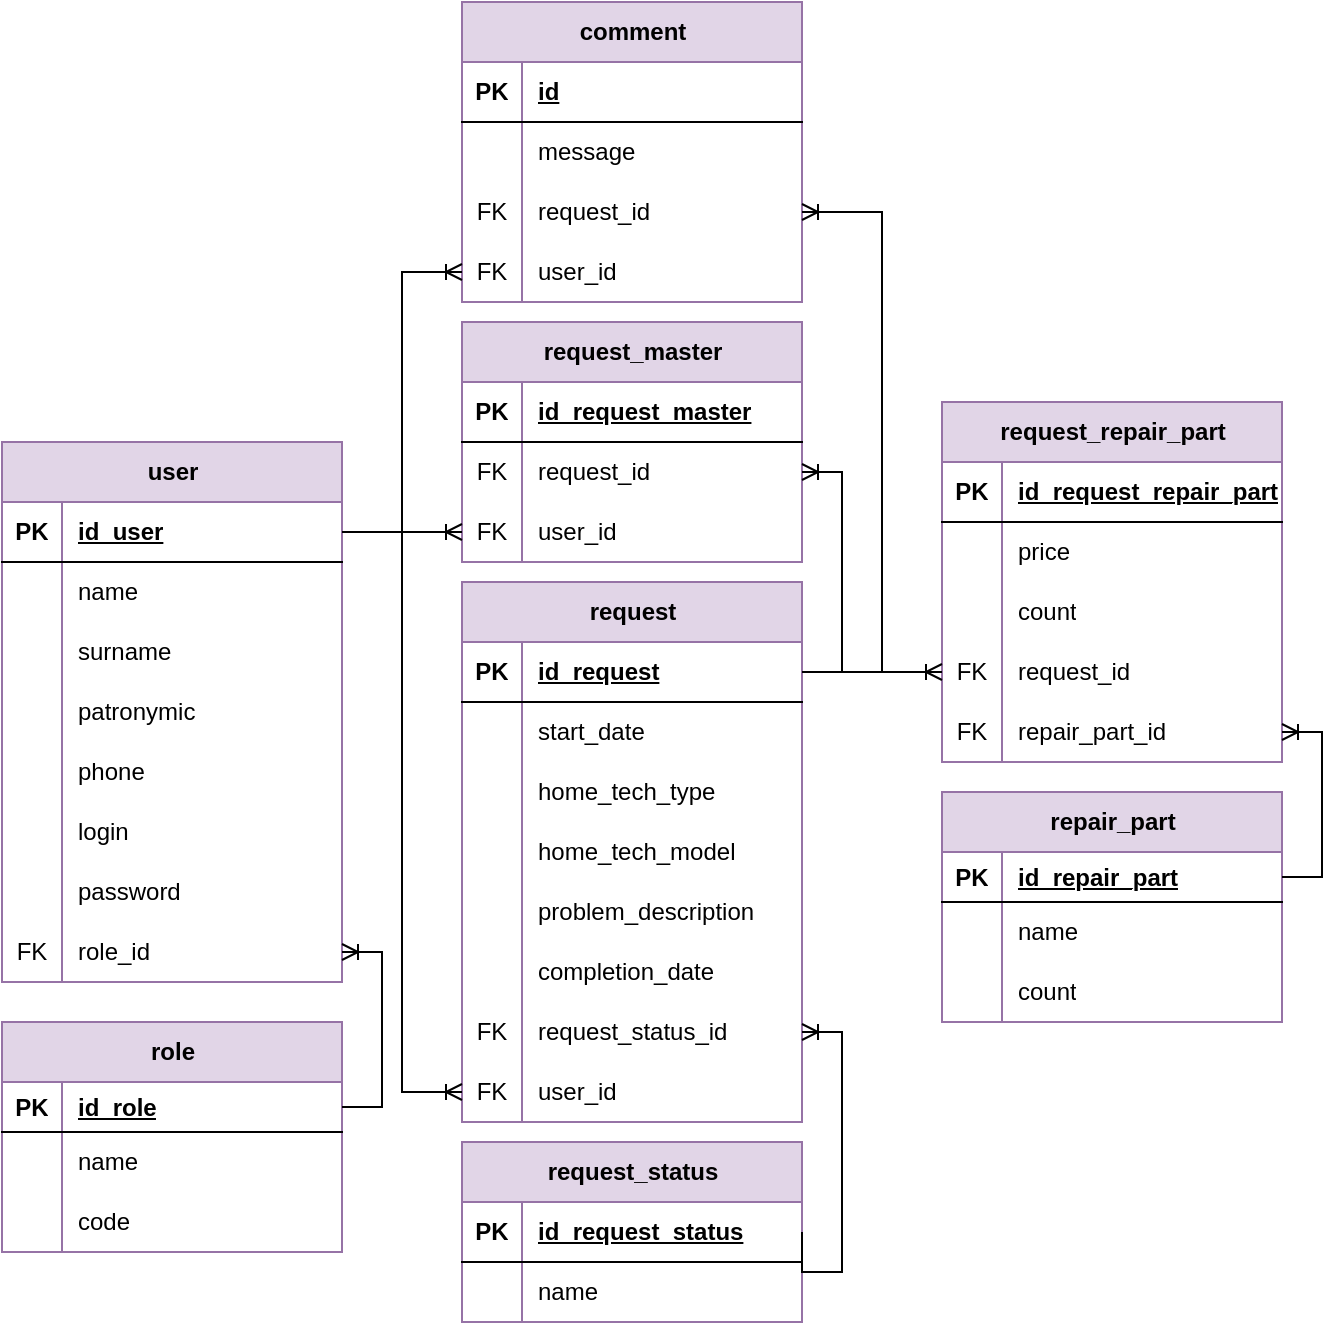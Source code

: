 <mxfile version="13.9.9" type="device"><diagram name="Страница — 1" id="K13QyPhvrYApWEXnjxG2"><mxGraphModel dx="1086" dy="806" grid="1" gridSize="10" guides="1" tooltips="1" connect="1" arrows="1" fold="1" page="1" pageScale="1" pageWidth="827" pageHeight="1169" math="0" shadow="0"><root><mxCell id="0"/><mxCell id="1" parent="0"/><mxCell id="LyxRJWSXHbdnCvm_6gkO-1" value="request" style="shape=table;startSize=30;container=1;collapsible=1;childLayout=tableLayout;fixedRows=1;rowLines=0;fontStyle=1;align=center;resizeLast=1;html=1;fillColor=#e1d5e7;strokeColor=#9673a6;" parent="1" vertex="1"><mxGeometry x="240" y="360" width="170" height="270" as="geometry"/></mxCell><mxCell id="LyxRJWSXHbdnCvm_6gkO-2" value="" style="shape=tableRow;horizontal=0;startSize=0;swimlaneHead=0;swimlaneBody=0;fillColor=none;collapsible=0;dropTarget=0;points=[[0,0.5],[1,0.5]];portConstraint=eastwest;top=0;left=0;right=0;bottom=1;" parent="LyxRJWSXHbdnCvm_6gkO-1" vertex="1"><mxGeometry y="30" width="170" height="30" as="geometry"/></mxCell><mxCell id="LyxRJWSXHbdnCvm_6gkO-3" value="PK" style="shape=partialRectangle;connectable=0;fillColor=none;top=0;left=0;bottom=0;right=0;fontStyle=1;overflow=hidden;whiteSpace=wrap;html=1;" parent="LyxRJWSXHbdnCvm_6gkO-2" vertex="1"><mxGeometry width="30" height="30" as="geometry"><mxRectangle width="30" height="30" as="alternateBounds"/></mxGeometry></mxCell><mxCell id="LyxRJWSXHbdnCvm_6gkO-4" value="id_request" style="shape=partialRectangle;connectable=0;fillColor=none;top=0;left=0;bottom=0;right=0;align=left;spacingLeft=6;fontStyle=5;overflow=hidden;whiteSpace=wrap;html=1;" parent="LyxRJWSXHbdnCvm_6gkO-2" vertex="1"><mxGeometry x="30" width="140" height="30" as="geometry"><mxRectangle width="150" height="30" as="alternateBounds"/></mxGeometry></mxCell><mxCell id="LyxRJWSXHbdnCvm_6gkO-5" value="" style="shape=tableRow;horizontal=0;startSize=0;swimlaneHead=0;swimlaneBody=0;fillColor=none;collapsible=0;dropTarget=0;points=[[0,0.5],[1,0.5]];portConstraint=eastwest;top=0;left=0;right=0;bottom=0;" parent="LyxRJWSXHbdnCvm_6gkO-1" vertex="1"><mxGeometry y="60" width="170" height="30" as="geometry"/></mxCell><mxCell id="LyxRJWSXHbdnCvm_6gkO-6" value="" style="shape=partialRectangle;connectable=0;fillColor=none;top=0;left=0;bottom=0;right=0;editable=1;overflow=hidden;whiteSpace=wrap;html=1;" parent="LyxRJWSXHbdnCvm_6gkO-5" vertex="1"><mxGeometry width="30" height="30" as="geometry"><mxRectangle width="30" height="30" as="alternateBounds"/></mxGeometry></mxCell><mxCell id="LyxRJWSXHbdnCvm_6gkO-7" value="start_date" style="shape=partialRectangle;connectable=0;fillColor=none;top=0;left=0;bottom=0;right=0;align=left;spacingLeft=6;overflow=hidden;whiteSpace=wrap;html=1;" parent="LyxRJWSXHbdnCvm_6gkO-5" vertex="1"><mxGeometry x="30" width="140" height="30" as="geometry"><mxRectangle width="150" height="30" as="alternateBounds"/></mxGeometry></mxCell><mxCell id="LyxRJWSXHbdnCvm_6gkO-8" value="" style="shape=tableRow;horizontal=0;startSize=0;swimlaneHead=0;swimlaneBody=0;fillColor=none;collapsible=0;dropTarget=0;points=[[0,0.5],[1,0.5]];portConstraint=eastwest;top=0;left=0;right=0;bottom=0;" parent="LyxRJWSXHbdnCvm_6gkO-1" vertex="1"><mxGeometry y="90" width="170" height="30" as="geometry"/></mxCell><mxCell id="LyxRJWSXHbdnCvm_6gkO-9" value="" style="shape=partialRectangle;connectable=0;fillColor=none;top=0;left=0;bottom=0;right=0;editable=1;overflow=hidden;whiteSpace=wrap;html=1;" parent="LyxRJWSXHbdnCvm_6gkO-8" vertex="1"><mxGeometry width="30" height="30" as="geometry"><mxRectangle width="30" height="30" as="alternateBounds"/></mxGeometry></mxCell><mxCell id="LyxRJWSXHbdnCvm_6gkO-10" value="home_tech_type" style="shape=partialRectangle;connectable=0;fillColor=none;top=0;left=0;bottom=0;right=0;align=left;spacingLeft=6;overflow=hidden;whiteSpace=wrap;html=1;" parent="LyxRJWSXHbdnCvm_6gkO-8" vertex="1"><mxGeometry x="30" width="140" height="30" as="geometry"><mxRectangle width="150" height="30" as="alternateBounds"/></mxGeometry></mxCell><mxCell id="LyxRJWSXHbdnCvm_6gkO-11" value="" style="shape=tableRow;horizontal=0;startSize=0;swimlaneHead=0;swimlaneBody=0;fillColor=none;collapsible=0;dropTarget=0;points=[[0,0.5],[1,0.5]];portConstraint=eastwest;top=0;left=0;right=0;bottom=0;" parent="LyxRJWSXHbdnCvm_6gkO-1" vertex="1"><mxGeometry y="120" width="170" height="30" as="geometry"/></mxCell><mxCell id="LyxRJWSXHbdnCvm_6gkO-12" value="" style="shape=partialRectangle;connectable=0;fillColor=none;top=0;left=0;bottom=0;right=0;editable=1;overflow=hidden;whiteSpace=wrap;html=1;" parent="LyxRJWSXHbdnCvm_6gkO-11" vertex="1"><mxGeometry width="30" height="30" as="geometry"><mxRectangle width="30" height="30" as="alternateBounds"/></mxGeometry></mxCell><mxCell id="LyxRJWSXHbdnCvm_6gkO-13" value="home_tech_model" style="shape=partialRectangle;connectable=0;fillColor=none;top=0;left=0;bottom=0;right=0;align=left;spacingLeft=6;overflow=hidden;whiteSpace=wrap;html=1;" parent="LyxRJWSXHbdnCvm_6gkO-11" vertex="1"><mxGeometry x="30" width="140" height="30" as="geometry"><mxRectangle width="150" height="30" as="alternateBounds"/></mxGeometry></mxCell><mxCell id="LyxRJWSXHbdnCvm_6gkO-14" style="shape=tableRow;horizontal=0;startSize=0;swimlaneHead=0;swimlaneBody=0;fillColor=none;collapsible=0;dropTarget=0;points=[[0,0.5],[1,0.5]];portConstraint=eastwest;top=0;left=0;right=0;bottom=0;" parent="LyxRJWSXHbdnCvm_6gkO-1" vertex="1"><mxGeometry y="150" width="170" height="30" as="geometry"/></mxCell><mxCell id="LyxRJWSXHbdnCvm_6gkO-15" style="shape=partialRectangle;connectable=0;fillColor=none;top=0;left=0;bottom=0;right=0;editable=1;overflow=hidden;whiteSpace=wrap;html=1;" parent="LyxRJWSXHbdnCvm_6gkO-14" vertex="1"><mxGeometry width="30" height="30" as="geometry"><mxRectangle width="30" height="30" as="alternateBounds"/></mxGeometry></mxCell><mxCell id="LyxRJWSXHbdnCvm_6gkO-16" value="problem_description" style="shape=partialRectangle;connectable=0;fillColor=none;top=0;left=0;bottom=0;right=0;align=left;spacingLeft=6;overflow=hidden;whiteSpace=wrap;html=1;" parent="LyxRJWSXHbdnCvm_6gkO-14" vertex="1"><mxGeometry x="30" width="140" height="30" as="geometry"><mxRectangle width="150" height="30" as="alternateBounds"/></mxGeometry></mxCell><mxCell id="LyxRJWSXHbdnCvm_6gkO-17" style="shape=tableRow;horizontal=0;startSize=0;swimlaneHead=0;swimlaneBody=0;fillColor=none;collapsible=0;dropTarget=0;points=[[0,0.5],[1,0.5]];portConstraint=eastwest;top=0;left=0;right=0;bottom=0;" parent="LyxRJWSXHbdnCvm_6gkO-1" vertex="1"><mxGeometry y="180" width="170" height="30" as="geometry"/></mxCell><mxCell id="LyxRJWSXHbdnCvm_6gkO-18" value="" style="shape=partialRectangle;connectable=0;fillColor=none;top=0;left=0;bottom=0;right=0;editable=1;overflow=hidden;whiteSpace=wrap;html=1;" parent="LyxRJWSXHbdnCvm_6gkO-17" vertex="1"><mxGeometry width="30" height="30" as="geometry"><mxRectangle width="30" height="30" as="alternateBounds"/></mxGeometry></mxCell><mxCell id="LyxRJWSXHbdnCvm_6gkO-19" value="completion_date" style="shape=partialRectangle;connectable=0;fillColor=none;top=0;left=0;bottom=0;right=0;align=left;spacingLeft=6;overflow=hidden;whiteSpace=wrap;html=1;" parent="LyxRJWSXHbdnCvm_6gkO-17" vertex="1"><mxGeometry x="30" width="140" height="30" as="geometry"><mxRectangle width="150" height="30" as="alternateBounds"/></mxGeometry></mxCell><mxCell id="LyxRJWSXHbdnCvm_6gkO-20" style="shape=tableRow;horizontal=0;startSize=0;swimlaneHead=0;swimlaneBody=0;fillColor=none;collapsible=0;dropTarget=0;points=[[0,0.5],[1,0.5]];portConstraint=eastwest;top=0;left=0;right=0;bottom=0;" parent="LyxRJWSXHbdnCvm_6gkO-1" vertex="1"><mxGeometry y="210" width="170" height="30" as="geometry"/></mxCell><mxCell id="LyxRJWSXHbdnCvm_6gkO-21" value="&lt;span&gt;FK&lt;/span&gt;" style="shape=partialRectangle;connectable=0;fillColor=none;top=0;left=0;bottom=0;right=0;editable=1;overflow=hidden;whiteSpace=wrap;html=1;" parent="LyxRJWSXHbdnCvm_6gkO-20" vertex="1"><mxGeometry width="30" height="30" as="geometry"><mxRectangle width="30" height="30" as="alternateBounds"/></mxGeometry></mxCell><mxCell id="LyxRJWSXHbdnCvm_6gkO-22" value="&lt;span&gt;request_status_id&lt;/span&gt;" style="shape=partialRectangle;connectable=0;fillColor=none;top=0;left=0;bottom=0;right=0;align=left;spacingLeft=6;overflow=hidden;whiteSpace=wrap;html=1;" parent="LyxRJWSXHbdnCvm_6gkO-20" vertex="1"><mxGeometry x="30" width="140" height="30" as="geometry"><mxRectangle width="150" height="30" as="alternateBounds"/></mxGeometry></mxCell><mxCell id="LyxRJWSXHbdnCvm_6gkO-23" style="shape=tableRow;horizontal=0;startSize=0;swimlaneHead=0;swimlaneBody=0;fillColor=none;collapsible=0;dropTarget=0;points=[[0,0.5],[1,0.5]];portConstraint=eastwest;top=0;left=0;right=0;bottom=0;" parent="LyxRJWSXHbdnCvm_6gkO-1" vertex="1"><mxGeometry y="240" width="170" height="30" as="geometry"/></mxCell><mxCell id="LyxRJWSXHbdnCvm_6gkO-24" value="FK" style="shape=partialRectangle;connectable=0;fillColor=none;top=0;left=0;bottom=0;right=0;editable=1;overflow=hidden;whiteSpace=wrap;html=1;" parent="LyxRJWSXHbdnCvm_6gkO-23" vertex="1"><mxGeometry width="30" height="30" as="geometry"><mxRectangle width="30" height="30" as="alternateBounds"/></mxGeometry></mxCell><mxCell id="LyxRJWSXHbdnCvm_6gkO-25" value="user_id" style="shape=partialRectangle;connectable=0;fillColor=none;top=0;left=0;bottom=0;right=0;align=left;spacingLeft=6;overflow=hidden;whiteSpace=wrap;html=1;" parent="LyxRJWSXHbdnCvm_6gkO-23" vertex="1"><mxGeometry x="30" width="140" height="30" as="geometry"><mxRectangle width="150" height="30" as="alternateBounds"/></mxGeometry></mxCell><mxCell id="LyxRJWSXHbdnCvm_6gkO-26" value="user" style="shape=table;startSize=30;container=1;collapsible=1;childLayout=tableLayout;fixedRows=1;rowLines=0;fontStyle=1;align=center;resizeLast=1;html=1;fillColor=#e1d5e7;strokeColor=#9673a6;" parent="1" vertex="1"><mxGeometry x="10" y="290" width="170" height="270" as="geometry"/></mxCell><mxCell id="LyxRJWSXHbdnCvm_6gkO-27" value="" style="shape=tableRow;horizontal=0;startSize=0;swimlaneHead=0;swimlaneBody=0;fillColor=none;collapsible=0;dropTarget=0;points=[[0,0.5],[1,0.5]];portConstraint=eastwest;top=0;left=0;right=0;bottom=1;" parent="LyxRJWSXHbdnCvm_6gkO-26" vertex="1"><mxGeometry y="30" width="170" height="30" as="geometry"/></mxCell><mxCell id="LyxRJWSXHbdnCvm_6gkO-28" value="PK" style="shape=partialRectangle;connectable=0;fillColor=none;top=0;left=0;bottom=0;right=0;fontStyle=1;overflow=hidden;whiteSpace=wrap;html=1;" parent="LyxRJWSXHbdnCvm_6gkO-27" vertex="1"><mxGeometry width="30" height="30" as="geometry"><mxRectangle width="30" height="30" as="alternateBounds"/></mxGeometry></mxCell><mxCell id="LyxRJWSXHbdnCvm_6gkO-29" value="id_user" style="shape=partialRectangle;connectable=0;fillColor=none;top=0;left=0;bottom=0;right=0;align=left;spacingLeft=6;fontStyle=5;overflow=hidden;whiteSpace=wrap;html=1;" parent="LyxRJWSXHbdnCvm_6gkO-27" vertex="1"><mxGeometry x="30" width="140" height="30" as="geometry"><mxRectangle width="150" height="30" as="alternateBounds"/></mxGeometry></mxCell><mxCell id="LyxRJWSXHbdnCvm_6gkO-30" value="" style="shape=tableRow;horizontal=0;startSize=0;swimlaneHead=0;swimlaneBody=0;fillColor=none;collapsible=0;dropTarget=0;points=[[0,0.5],[1,0.5]];portConstraint=eastwest;top=0;left=0;right=0;bottom=0;" parent="LyxRJWSXHbdnCvm_6gkO-26" vertex="1"><mxGeometry y="60" width="170" height="30" as="geometry"/></mxCell><mxCell id="LyxRJWSXHbdnCvm_6gkO-31" value="" style="shape=partialRectangle;connectable=0;fillColor=none;top=0;left=0;bottom=0;right=0;editable=1;overflow=hidden;whiteSpace=wrap;html=1;" parent="LyxRJWSXHbdnCvm_6gkO-30" vertex="1"><mxGeometry width="30" height="30" as="geometry"><mxRectangle width="30" height="30" as="alternateBounds"/></mxGeometry></mxCell><mxCell id="LyxRJWSXHbdnCvm_6gkO-32" value="name" style="shape=partialRectangle;connectable=0;fillColor=none;top=0;left=0;bottom=0;right=0;align=left;spacingLeft=6;overflow=hidden;whiteSpace=wrap;html=1;" parent="LyxRJWSXHbdnCvm_6gkO-30" vertex="1"><mxGeometry x="30" width="140" height="30" as="geometry"><mxRectangle width="150" height="30" as="alternateBounds"/></mxGeometry></mxCell><mxCell id="LyxRJWSXHbdnCvm_6gkO-33" value="" style="shape=tableRow;horizontal=0;startSize=0;swimlaneHead=0;swimlaneBody=0;fillColor=none;collapsible=0;dropTarget=0;points=[[0,0.5],[1,0.5]];portConstraint=eastwest;top=0;left=0;right=0;bottom=0;" parent="LyxRJWSXHbdnCvm_6gkO-26" vertex="1"><mxGeometry y="90" width="170" height="30" as="geometry"/></mxCell><mxCell id="LyxRJWSXHbdnCvm_6gkO-34" value="" style="shape=partialRectangle;connectable=0;fillColor=none;top=0;left=0;bottom=0;right=0;editable=1;overflow=hidden;whiteSpace=wrap;html=1;" parent="LyxRJWSXHbdnCvm_6gkO-33" vertex="1"><mxGeometry width="30" height="30" as="geometry"><mxRectangle width="30" height="30" as="alternateBounds"/></mxGeometry></mxCell><mxCell id="LyxRJWSXHbdnCvm_6gkO-35" value="surname" style="shape=partialRectangle;connectable=0;fillColor=none;top=0;left=0;bottom=0;right=0;align=left;spacingLeft=6;overflow=hidden;whiteSpace=wrap;html=1;" parent="LyxRJWSXHbdnCvm_6gkO-33" vertex="1"><mxGeometry x="30" width="140" height="30" as="geometry"><mxRectangle width="150" height="30" as="alternateBounds"/></mxGeometry></mxCell><mxCell id="LyxRJWSXHbdnCvm_6gkO-36" value="" style="shape=tableRow;horizontal=0;startSize=0;swimlaneHead=0;swimlaneBody=0;fillColor=none;collapsible=0;dropTarget=0;points=[[0,0.5],[1,0.5]];portConstraint=eastwest;top=0;left=0;right=0;bottom=0;" parent="LyxRJWSXHbdnCvm_6gkO-26" vertex="1"><mxGeometry y="120" width="170" height="30" as="geometry"/></mxCell><mxCell id="LyxRJWSXHbdnCvm_6gkO-37" value="" style="shape=partialRectangle;connectable=0;fillColor=none;top=0;left=0;bottom=0;right=0;editable=1;overflow=hidden;whiteSpace=wrap;html=1;" parent="LyxRJWSXHbdnCvm_6gkO-36" vertex="1"><mxGeometry width="30" height="30" as="geometry"><mxRectangle width="30" height="30" as="alternateBounds"/></mxGeometry></mxCell><mxCell id="LyxRJWSXHbdnCvm_6gkO-38" value="patronymic" style="shape=partialRectangle;connectable=0;fillColor=none;top=0;left=0;bottom=0;right=0;align=left;spacingLeft=6;overflow=hidden;whiteSpace=wrap;html=1;" parent="LyxRJWSXHbdnCvm_6gkO-36" vertex="1"><mxGeometry x="30" width="140" height="30" as="geometry"><mxRectangle width="150" height="30" as="alternateBounds"/></mxGeometry></mxCell><mxCell id="LyxRJWSXHbdnCvm_6gkO-39" style="shape=tableRow;horizontal=0;startSize=0;swimlaneHead=0;swimlaneBody=0;fillColor=none;collapsible=0;dropTarget=0;points=[[0,0.5],[1,0.5]];portConstraint=eastwest;top=0;left=0;right=0;bottom=0;" parent="LyxRJWSXHbdnCvm_6gkO-26" vertex="1"><mxGeometry y="150" width="170" height="30" as="geometry"/></mxCell><mxCell id="LyxRJWSXHbdnCvm_6gkO-40" style="shape=partialRectangle;connectable=0;fillColor=none;top=0;left=0;bottom=0;right=0;editable=1;overflow=hidden;whiteSpace=wrap;html=1;" parent="LyxRJWSXHbdnCvm_6gkO-39" vertex="1"><mxGeometry width="30" height="30" as="geometry"><mxRectangle width="30" height="30" as="alternateBounds"/></mxGeometry></mxCell><mxCell id="LyxRJWSXHbdnCvm_6gkO-41" value="phone" style="shape=partialRectangle;connectable=0;fillColor=none;top=0;left=0;bottom=0;right=0;align=left;spacingLeft=6;overflow=hidden;whiteSpace=wrap;html=1;" parent="LyxRJWSXHbdnCvm_6gkO-39" vertex="1"><mxGeometry x="30" width="140" height="30" as="geometry"><mxRectangle width="150" height="30" as="alternateBounds"/></mxGeometry></mxCell><mxCell id="LyxRJWSXHbdnCvm_6gkO-42" style="shape=tableRow;horizontal=0;startSize=0;swimlaneHead=0;swimlaneBody=0;fillColor=none;collapsible=0;dropTarget=0;points=[[0,0.5],[1,0.5]];portConstraint=eastwest;top=0;left=0;right=0;bottom=0;" parent="LyxRJWSXHbdnCvm_6gkO-26" vertex="1"><mxGeometry y="180" width="170" height="30" as="geometry"/></mxCell><mxCell id="LyxRJWSXHbdnCvm_6gkO-43" style="shape=partialRectangle;connectable=0;fillColor=none;top=0;left=0;bottom=0;right=0;editable=1;overflow=hidden;whiteSpace=wrap;html=1;" parent="LyxRJWSXHbdnCvm_6gkO-42" vertex="1"><mxGeometry width="30" height="30" as="geometry"><mxRectangle width="30" height="30" as="alternateBounds"/></mxGeometry></mxCell><mxCell id="LyxRJWSXHbdnCvm_6gkO-44" value="login" style="shape=partialRectangle;connectable=0;fillColor=none;top=0;left=0;bottom=0;right=0;align=left;spacingLeft=6;overflow=hidden;whiteSpace=wrap;html=1;" parent="LyxRJWSXHbdnCvm_6gkO-42" vertex="1"><mxGeometry x="30" width="140" height="30" as="geometry"><mxRectangle width="150" height="30" as="alternateBounds"/></mxGeometry></mxCell><mxCell id="LyxRJWSXHbdnCvm_6gkO-45" style="shape=tableRow;horizontal=0;startSize=0;swimlaneHead=0;swimlaneBody=0;fillColor=none;collapsible=0;dropTarget=0;points=[[0,0.5],[1,0.5]];portConstraint=eastwest;top=0;left=0;right=0;bottom=0;" parent="LyxRJWSXHbdnCvm_6gkO-26" vertex="1"><mxGeometry y="210" width="170" height="30" as="geometry"/></mxCell><mxCell id="LyxRJWSXHbdnCvm_6gkO-46" style="shape=partialRectangle;connectable=0;fillColor=none;top=0;left=0;bottom=0;right=0;editable=1;overflow=hidden;whiteSpace=wrap;html=1;" parent="LyxRJWSXHbdnCvm_6gkO-45" vertex="1"><mxGeometry width="30" height="30" as="geometry"><mxRectangle width="30" height="30" as="alternateBounds"/></mxGeometry></mxCell><mxCell id="LyxRJWSXHbdnCvm_6gkO-47" value="password" style="shape=partialRectangle;connectable=0;fillColor=none;top=0;left=0;bottom=0;right=0;align=left;spacingLeft=6;overflow=hidden;whiteSpace=wrap;html=1;" parent="LyxRJWSXHbdnCvm_6gkO-45" vertex="1"><mxGeometry x="30" width="140" height="30" as="geometry"><mxRectangle width="150" height="30" as="alternateBounds"/></mxGeometry></mxCell><mxCell id="LyxRJWSXHbdnCvm_6gkO-48" style="shape=tableRow;horizontal=0;startSize=0;swimlaneHead=0;swimlaneBody=0;fillColor=none;collapsible=0;dropTarget=0;points=[[0,0.5],[1,0.5]];portConstraint=eastwest;top=0;left=0;right=0;bottom=0;" parent="LyxRJWSXHbdnCvm_6gkO-26" vertex="1"><mxGeometry y="240" width="170" height="30" as="geometry"/></mxCell><mxCell id="LyxRJWSXHbdnCvm_6gkO-49" value="FK" style="shape=partialRectangle;connectable=0;fillColor=none;top=0;left=0;bottom=0;right=0;editable=1;overflow=hidden;whiteSpace=wrap;html=1;" parent="LyxRJWSXHbdnCvm_6gkO-48" vertex="1"><mxGeometry width="30" height="30" as="geometry"><mxRectangle width="30" height="30" as="alternateBounds"/></mxGeometry></mxCell><mxCell id="LyxRJWSXHbdnCvm_6gkO-50" value="role_id" style="shape=partialRectangle;connectable=0;fillColor=none;top=0;left=0;bottom=0;right=0;align=left;spacingLeft=6;overflow=hidden;whiteSpace=wrap;html=1;" parent="LyxRJWSXHbdnCvm_6gkO-48" vertex="1"><mxGeometry x="30" width="140" height="30" as="geometry"><mxRectangle width="150" height="30" as="alternateBounds"/></mxGeometry></mxCell><mxCell id="LyxRJWSXHbdnCvm_6gkO-51" value="request_repair_part" style="shape=table;startSize=30;container=1;collapsible=1;childLayout=tableLayout;fixedRows=1;rowLines=0;fontStyle=1;align=center;resizeLast=1;html=1;fillColor=#e1d5e7;strokeColor=#9673a6;" parent="1" vertex="1"><mxGeometry x="480" y="270" width="170" height="180" as="geometry"/></mxCell><mxCell id="LyxRJWSXHbdnCvm_6gkO-52" value="" style="shape=tableRow;horizontal=0;startSize=0;swimlaneHead=0;swimlaneBody=0;fillColor=none;collapsible=0;dropTarget=0;points=[[0,0.5],[1,0.5]];portConstraint=eastwest;top=0;left=0;right=0;bottom=1;" parent="LyxRJWSXHbdnCvm_6gkO-51" vertex="1"><mxGeometry y="30" width="170" height="30" as="geometry"/></mxCell><mxCell id="LyxRJWSXHbdnCvm_6gkO-53" value="PK" style="shape=partialRectangle;connectable=0;fillColor=none;top=0;left=0;bottom=0;right=0;fontStyle=1;overflow=hidden;whiteSpace=wrap;html=1;" parent="LyxRJWSXHbdnCvm_6gkO-52" vertex="1"><mxGeometry width="30" height="30" as="geometry"><mxRectangle width="30" height="30" as="alternateBounds"/></mxGeometry></mxCell><mxCell id="LyxRJWSXHbdnCvm_6gkO-54" value="id_request_repair_part" style="shape=partialRectangle;connectable=0;fillColor=none;top=0;left=0;bottom=0;right=0;align=left;spacingLeft=6;fontStyle=5;overflow=hidden;whiteSpace=wrap;html=1;" parent="LyxRJWSXHbdnCvm_6gkO-52" vertex="1"><mxGeometry x="30" width="140" height="30" as="geometry"><mxRectangle width="150" height="30" as="alternateBounds"/></mxGeometry></mxCell><mxCell id="LyxRJWSXHbdnCvm_6gkO-55" value="" style="shape=tableRow;horizontal=0;startSize=0;swimlaneHead=0;swimlaneBody=0;fillColor=none;collapsible=0;dropTarget=0;points=[[0,0.5],[1,0.5]];portConstraint=eastwest;top=0;left=0;right=0;bottom=0;" parent="LyxRJWSXHbdnCvm_6gkO-51" vertex="1"><mxGeometry y="60" width="170" height="30" as="geometry"/></mxCell><mxCell id="LyxRJWSXHbdnCvm_6gkO-56" value="" style="shape=partialRectangle;connectable=0;fillColor=none;top=0;left=0;bottom=0;right=0;editable=1;overflow=hidden;whiteSpace=wrap;html=1;" parent="LyxRJWSXHbdnCvm_6gkO-55" vertex="1"><mxGeometry width="30" height="30" as="geometry"><mxRectangle width="30" height="30" as="alternateBounds"/></mxGeometry></mxCell><mxCell id="LyxRJWSXHbdnCvm_6gkO-57" value="price" style="shape=partialRectangle;connectable=0;fillColor=none;top=0;left=0;bottom=0;right=0;align=left;spacingLeft=6;overflow=hidden;whiteSpace=wrap;html=1;" parent="LyxRJWSXHbdnCvm_6gkO-55" vertex="1"><mxGeometry x="30" width="140" height="30" as="geometry"><mxRectangle width="150" height="30" as="alternateBounds"/></mxGeometry></mxCell><mxCell id="LyxRJWSXHbdnCvm_6gkO-139" style="shape=tableRow;horizontal=0;startSize=0;swimlaneHead=0;swimlaneBody=0;fillColor=none;collapsible=0;dropTarget=0;points=[[0,0.5],[1,0.5]];portConstraint=eastwest;top=0;left=0;right=0;bottom=0;" parent="LyxRJWSXHbdnCvm_6gkO-51" vertex="1"><mxGeometry y="90" width="170" height="30" as="geometry"/></mxCell><mxCell id="LyxRJWSXHbdnCvm_6gkO-140" style="shape=partialRectangle;connectable=0;fillColor=none;top=0;left=0;bottom=0;right=0;editable=1;overflow=hidden;whiteSpace=wrap;html=1;" parent="LyxRJWSXHbdnCvm_6gkO-139" vertex="1"><mxGeometry width="30" height="30" as="geometry"><mxRectangle width="30" height="30" as="alternateBounds"/></mxGeometry></mxCell><mxCell id="LyxRJWSXHbdnCvm_6gkO-141" value="count" style="shape=partialRectangle;connectable=0;fillColor=none;top=0;left=0;bottom=0;right=0;align=left;spacingLeft=6;overflow=hidden;whiteSpace=wrap;html=1;" parent="LyxRJWSXHbdnCvm_6gkO-139" vertex="1"><mxGeometry x="30" width="140" height="30" as="geometry"><mxRectangle width="150" height="30" as="alternateBounds"/></mxGeometry></mxCell><mxCell id="LyxRJWSXHbdnCvm_6gkO-58" value="" style="shape=tableRow;horizontal=0;startSize=0;swimlaneHead=0;swimlaneBody=0;fillColor=none;collapsible=0;dropTarget=0;points=[[0,0.5],[1,0.5]];portConstraint=eastwest;top=0;left=0;right=0;bottom=0;" parent="LyxRJWSXHbdnCvm_6gkO-51" vertex="1"><mxGeometry y="120" width="170" height="30" as="geometry"/></mxCell><mxCell id="LyxRJWSXHbdnCvm_6gkO-59" value="FK" style="shape=partialRectangle;connectable=0;fillColor=none;top=0;left=0;bottom=0;right=0;editable=1;overflow=hidden;whiteSpace=wrap;html=1;" parent="LyxRJWSXHbdnCvm_6gkO-58" vertex="1"><mxGeometry width="30" height="30" as="geometry"><mxRectangle width="30" height="30" as="alternateBounds"/></mxGeometry></mxCell><mxCell id="LyxRJWSXHbdnCvm_6gkO-60" value="request_id" style="shape=partialRectangle;connectable=0;fillColor=none;top=0;left=0;bottom=0;right=0;align=left;spacingLeft=6;overflow=hidden;whiteSpace=wrap;html=1;" parent="LyxRJWSXHbdnCvm_6gkO-58" vertex="1"><mxGeometry x="30" width="140" height="30" as="geometry"><mxRectangle width="150" height="30" as="alternateBounds"/></mxGeometry></mxCell><mxCell id="LyxRJWSXHbdnCvm_6gkO-61" value="" style="shape=tableRow;horizontal=0;startSize=0;swimlaneHead=0;swimlaneBody=0;fillColor=none;collapsible=0;dropTarget=0;points=[[0,0.5],[1,0.5]];portConstraint=eastwest;top=0;left=0;right=0;bottom=0;" parent="LyxRJWSXHbdnCvm_6gkO-51" vertex="1"><mxGeometry y="150" width="170" height="30" as="geometry"/></mxCell><mxCell id="LyxRJWSXHbdnCvm_6gkO-62" value="FK" style="shape=partialRectangle;connectable=0;fillColor=none;top=0;left=0;bottom=0;right=0;editable=1;overflow=hidden;whiteSpace=wrap;html=1;" parent="LyxRJWSXHbdnCvm_6gkO-61" vertex="1"><mxGeometry width="30" height="30" as="geometry"><mxRectangle width="30" height="30" as="alternateBounds"/></mxGeometry></mxCell><mxCell id="LyxRJWSXHbdnCvm_6gkO-63" value="repair_part_id" style="shape=partialRectangle;connectable=0;fillColor=none;top=0;left=0;bottom=0;right=0;align=left;spacingLeft=6;overflow=hidden;whiteSpace=wrap;html=1;" parent="LyxRJWSXHbdnCvm_6gkO-61" vertex="1"><mxGeometry x="30" width="140" height="30" as="geometry"><mxRectangle width="150" height="30" as="alternateBounds"/></mxGeometry></mxCell><mxCell id="LyxRJWSXHbdnCvm_6gkO-64" value="request_master" style="shape=table;startSize=30;container=1;collapsible=1;childLayout=tableLayout;fixedRows=1;rowLines=0;fontStyle=1;align=center;resizeLast=1;html=1;fillColor=#e1d5e7;strokeColor=#9673a6;" parent="1" vertex="1"><mxGeometry x="240" y="230" width="170" height="120" as="geometry"/></mxCell><mxCell id="LyxRJWSXHbdnCvm_6gkO-65" value="" style="shape=tableRow;horizontal=0;startSize=0;swimlaneHead=0;swimlaneBody=0;fillColor=none;collapsible=0;dropTarget=0;points=[[0,0.5],[1,0.5]];portConstraint=eastwest;top=0;left=0;right=0;bottom=1;" parent="LyxRJWSXHbdnCvm_6gkO-64" vertex="1"><mxGeometry y="30" width="170" height="30" as="geometry"/></mxCell><mxCell id="LyxRJWSXHbdnCvm_6gkO-66" value="PK" style="shape=partialRectangle;connectable=0;fillColor=none;top=0;left=0;bottom=0;right=0;fontStyle=1;overflow=hidden;whiteSpace=wrap;html=1;" parent="LyxRJWSXHbdnCvm_6gkO-65" vertex="1"><mxGeometry width="30" height="30" as="geometry"><mxRectangle width="30" height="30" as="alternateBounds"/></mxGeometry></mxCell><mxCell id="LyxRJWSXHbdnCvm_6gkO-67" value="id_request_master" style="shape=partialRectangle;connectable=0;fillColor=none;top=0;left=0;bottom=0;right=0;align=left;spacingLeft=6;fontStyle=5;overflow=hidden;whiteSpace=wrap;html=1;" parent="LyxRJWSXHbdnCvm_6gkO-65" vertex="1"><mxGeometry x="30" width="140" height="30" as="geometry"><mxRectangle width="150" height="30" as="alternateBounds"/></mxGeometry></mxCell><mxCell id="LyxRJWSXHbdnCvm_6gkO-71" value="" style="shape=tableRow;horizontal=0;startSize=0;swimlaneHead=0;swimlaneBody=0;fillColor=none;collapsible=0;dropTarget=0;points=[[0,0.5],[1,0.5]];portConstraint=eastwest;top=0;left=0;right=0;bottom=0;" parent="LyxRJWSXHbdnCvm_6gkO-64" vertex="1"><mxGeometry y="60" width="170" height="30" as="geometry"/></mxCell><mxCell id="LyxRJWSXHbdnCvm_6gkO-72" value="FK" style="shape=partialRectangle;connectable=0;fillColor=none;top=0;left=0;bottom=0;right=0;editable=1;overflow=hidden;whiteSpace=wrap;html=1;" parent="LyxRJWSXHbdnCvm_6gkO-71" vertex="1"><mxGeometry width="30" height="30" as="geometry"><mxRectangle width="30" height="30" as="alternateBounds"/></mxGeometry></mxCell><mxCell id="LyxRJWSXHbdnCvm_6gkO-73" value="request_id" style="shape=partialRectangle;connectable=0;fillColor=none;top=0;left=0;bottom=0;right=0;align=left;spacingLeft=6;overflow=hidden;whiteSpace=wrap;html=1;" parent="LyxRJWSXHbdnCvm_6gkO-71" vertex="1"><mxGeometry x="30" width="140" height="30" as="geometry"><mxRectangle width="150" height="30" as="alternateBounds"/></mxGeometry></mxCell><mxCell id="LyxRJWSXHbdnCvm_6gkO-74" value="" style="shape=tableRow;horizontal=0;startSize=0;swimlaneHead=0;swimlaneBody=0;fillColor=none;collapsible=0;dropTarget=0;points=[[0,0.5],[1,0.5]];portConstraint=eastwest;top=0;left=0;right=0;bottom=0;" parent="LyxRJWSXHbdnCvm_6gkO-64" vertex="1"><mxGeometry y="90" width="170" height="30" as="geometry"/></mxCell><mxCell id="LyxRJWSXHbdnCvm_6gkO-75" value="FK" style="shape=partialRectangle;connectable=0;fillColor=none;top=0;left=0;bottom=0;right=0;editable=1;overflow=hidden;whiteSpace=wrap;html=1;" parent="LyxRJWSXHbdnCvm_6gkO-74" vertex="1"><mxGeometry width="30" height="30" as="geometry"><mxRectangle width="30" height="30" as="alternateBounds"/></mxGeometry></mxCell><mxCell id="LyxRJWSXHbdnCvm_6gkO-76" value="user_id" style="shape=partialRectangle;connectable=0;fillColor=none;top=0;left=0;bottom=0;right=0;align=left;spacingLeft=6;overflow=hidden;whiteSpace=wrap;html=1;" parent="LyxRJWSXHbdnCvm_6gkO-74" vertex="1"><mxGeometry x="30" width="140" height="30" as="geometry"><mxRectangle width="150" height="30" as="alternateBounds"/></mxGeometry></mxCell><mxCell id="LyxRJWSXHbdnCvm_6gkO-77" value="comment" style="shape=table;startSize=30;container=1;collapsible=1;childLayout=tableLayout;fixedRows=1;rowLines=0;fontStyle=1;align=center;resizeLast=1;html=1;fillColor=#e1d5e7;strokeColor=#9673a6;" parent="1" vertex="1"><mxGeometry x="240" y="70" width="170" height="150" as="geometry"/></mxCell><mxCell id="LyxRJWSXHbdnCvm_6gkO-78" value="" style="shape=tableRow;horizontal=0;startSize=0;swimlaneHead=0;swimlaneBody=0;fillColor=none;collapsible=0;dropTarget=0;points=[[0,0.5],[1,0.5]];portConstraint=eastwest;top=0;left=0;right=0;bottom=1;" parent="LyxRJWSXHbdnCvm_6gkO-77" vertex="1"><mxGeometry y="30" width="170" height="30" as="geometry"/></mxCell><mxCell id="LyxRJWSXHbdnCvm_6gkO-79" value="PK" style="shape=partialRectangle;connectable=0;fillColor=none;top=0;left=0;bottom=0;right=0;fontStyle=1;overflow=hidden;whiteSpace=wrap;html=1;" parent="LyxRJWSXHbdnCvm_6gkO-78" vertex="1"><mxGeometry width="30" height="30" as="geometry"><mxRectangle width="30" height="30" as="alternateBounds"/></mxGeometry></mxCell><mxCell id="LyxRJWSXHbdnCvm_6gkO-80" value="id" style="shape=partialRectangle;connectable=0;fillColor=none;top=0;left=0;bottom=0;right=0;align=left;spacingLeft=6;fontStyle=5;overflow=hidden;whiteSpace=wrap;html=1;" parent="LyxRJWSXHbdnCvm_6gkO-78" vertex="1"><mxGeometry x="30" width="140" height="30" as="geometry"><mxRectangle width="150" height="30" as="alternateBounds"/></mxGeometry></mxCell><mxCell id="LyxRJWSXHbdnCvm_6gkO-81" value="" style="shape=tableRow;horizontal=0;startSize=0;swimlaneHead=0;swimlaneBody=0;fillColor=none;collapsible=0;dropTarget=0;points=[[0,0.5],[1,0.5]];portConstraint=eastwest;top=0;left=0;right=0;bottom=0;" parent="LyxRJWSXHbdnCvm_6gkO-77" vertex="1"><mxGeometry y="60" width="170" height="30" as="geometry"/></mxCell><mxCell id="LyxRJWSXHbdnCvm_6gkO-82" value="" style="shape=partialRectangle;connectable=0;fillColor=none;top=0;left=0;bottom=0;right=0;editable=1;overflow=hidden;whiteSpace=wrap;html=1;" parent="LyxRJWSXHbdnCvm_6gkO-81" vertex="1"><mxGeometry width="30" height="30" as="geometry"><mxRectangle width="30" height="30" as="alternateBounds"/></mxGeometry></mxCell><mxCell id="LyxRJWSXHbdnCvm_6gkO-83" value="message" style="shape=partialRectangle;connectable=0;fillColor=none;top=0;left=0;bottom=0;right=0;align=left;spacingLeft=6;overflow=hidden;whiteSpace=wrap;html=1;" parent="LyxRJWSXHbdnCvm_6gkO-81" vertex="1"><mxGeometry x="30" width="140" height="30" as="geometry"><mxRectangle width="150" height="30" as="alternateBounds"/></mxGeometry></mxCell><mxCell id="LyxRJWSXHbdnCvm_6gkO-84" value="" style="shape=tableRow;horizontal=0;startSize=0;swimlaneHead=0;swimlaneBody=0;fillColor=none;collapsible=0;dropTarget=0;points=[[0,0.5],[1,0.5]];portConstraint=eastwest;top=0;left=0;right=0;bottom=0;" parent="LyxRJWSXHbdnCvm_6gkO-77" vertex="1"><mxGeometry y="90" width="170" height="30" as="geometry"/></mxCell><mxCell id="LyxRJWSXHbdnCvm_6gkO-85" value="FK" style="shape=partialRectangle;connectable=0;fillColor=none;top=0;left=0;bottom=0;right=0;editable=1;overflow=hidden;whiteSpace=wrap;html=1;" parent="LyxRJWSXHbdnCvm_6gkO-84" vertex="1"><mxGeometry width="30" height="30" as="geometry"><mxRectangle width="30" height="30" as="alternateBounds"/></mxGeometry></mxCell><mxCell id="LyxRJWSXHbdnCvm_6gkO-86" value="request_id" style="shape=partialRectangle;connectable=0;fillColor=none;top=0;left=0;bottom=0;right=0;align=left;spacingLeft=6;overflow=hidden;whiteSpace=wrap;html=1;" parent="LyxRJWSXHbdnCvm_6gkO-84" vertex="1"><mxGeometry x="30" width="140" height="30" as="geometry"><mxRectangle width="150" height="30" as="alternateBounds"/></mxGeometry></mxCell><mxCell id="LyxRJWSXHbdnCvm_6gkO-87" value="" style="shape=tableRow;horizontal=0;startSize=0;swimlaneHead=0;swimlaneBody=0;fillColor=none;collapsible=0;dropTarget=0;points=[[0,0.5],[1,0.5]];portConstraint=eastwest;top=0;left=0;right=0;bottom=0;" parent="LyxRJWSXHbdnCvm_6gkO-77" vertex="1"><mxGeometry y="120" width="170" height="30" as="geometry"/></mxCell><mxCell id="LyxRJWSXHbdnCvm_6gkO-88" value="FK" style="shape=partialRectangle;connectable=0;fillColor=none;top=0;left=0;bottom=0;right=0;editable=1;overflow=hidden;whiteSpace=wrap;html=1;" parent="LyxRJWSXHbdnCvm_6gkO-87" vertex="1"><mxGeometry width="30" height="30" as="geometry"><mxRectangle width="30" height="30" as="alternateBounds"/></mxGeometry></mxCell><mxCell id="LyxRJWSXHbdnCvm_6gkO-89" value="user_id" style="shape=partialRectangle;connectable=0;fillColor=none;top=0;left=0;bottom=0;right=0;align=left;spacingLeft=6;overflow=hidden;whiteSpace=wrap;html=1;" parent="LyxRJWSXHbdnCvm_6gkO-87" vertex="1"><mxGeometry x="30" width="140" height="30" as="geometry"><mxRectangle width="150" height="30" as="alternateBounds"/></mxGeometry></mxCell><mxCell id="LyxRJWSXHbdnCvm_6gkO-91" value="role" style="shape=table;startSize=30;container=1;collapsible=1;childLayout=tableLayout;fixedRows=1;rowLines=0;fontStyle=1;align=center;resizeLast=1;html=1;fillColor=#e1d5e7;strokeColor=#9673a6;" parent="1" vertex="1"><mxGeometry x="10" y="580" width="170" height="115" as="geometry"/></mxCell><mxCell id="LyxRJWSXHbdnCvm_6gkO-92" value="" style="shape=tableRow;horizontal=0;startSize=0;swimlaneHead=0;swimlaneBody=0;fillColor=none;collapsible=0;dropTarget=0;points=[[0,0.5],[1,0.5]];portConstraint=eastwest;top=0;left=0;right=0;bottom=1;" parent="LyxRJWSXHbdnCvm_6gkO-91" vertex="1"><mxGeometry y="30" width="170" height="25" as="geometry"/></mxCell><mxCell id="LyxRJWSXHbdnCvm_6gkO-93" value="PK" style="shape=partialRectangle;connectable=0;fillColor=none;top=0;left=0;bottom=0;right=0;fontStyle=1;overflow=hidden;whiteSpace=wrap;html=1;" parent="LyxRJWSXHbdnCvm_6gkO-92" vertex="1"><mxGeometry width="30" height="25" as="geometry"><mxRectangle width="30" height="25" as="alternateBounds"/></mxGeometry></mxCell><mxCell id="LyxRJWSXHbdnCvm_6gkO-94" value="id_role" style="shape=partialRectangle;connectable=0;fillColor=none;top=0;left=0;bottom=0;right=0;align=left;spacingLeft=6;fontStyle=5;overflow=hidden;whiteSpace=wrap;html=1;" parent="LyxRJWSXHbdnCvm_6gkO-92" vertex="1"><mxGeometry x="30" width="140" height="25" as="geometry"><mxRectangle width="150" height="25" as="alternateBounds"/></mxGeometry></mxCell><mxCell id="LyxRJWSXHbdnCvm_6gkO-95" value="" style="shape=tableRow;horizontal=0;startSize=0;swimlaneHead=0;swimlaneBody=0;fillColor=none;collapsible=0;dropTarget=0;points=[[0,0.5],[1,0.5]];portConstraint=eastwest;top=0;left=0;right=0;bottom=0;" parent="LyxRJWSXHbdnCvm_6gkO-91" vertex="1"><mxGeometry y="55" width="170" height="30" as="geometry"/></mxCell><mxCell id="LyxRJWSXHbdnCvm_6gkO-96" value="" style="shape=partialRectangle;connectable=0;fillColor=none;top=0;left=0;bottom=0;right=0;editable=1;overflow=hidden;whiteSpace=wrap;html=1;" parent="LyxRJWSXHbdnCvm_6gkO-95" vertex="1"><mxGeometry width="30" height="30" as="geometry"><mxRectangle width="30" height="30" as="alternateBounds"/></mxGeometry></mxCell><mxCell id="LyxRJWSXHbdnCvm_6gkO-97" value="name" style="shape=partialRectangle;connectable=0;fillColor=none;top=0;left=0;bottom=0;right=0;align=left;spacingLeft=6;overflow=hidden;whiteSpace=wrap;html=1;" parent="LyxRJWSXHbdnCvm_6gkO-95" vertex="1"><mxGeometry x="30" width="140" height="30" as="geometry"><mxRectangle width="150" height="30" as="alternateBounds"/></mxGeometry></mxCell><mxCell id="LyxRJWSXHbdnCvm_6gkO-126" style="shape=tableRow;horizontal=0;startSize=0;swimlaneHead=0;swimlaneBody=0;fillColor=none;collapsible=0;dropTarget=0;points=[[0,0.5],[1,0.5]];portConstraint=eastwest;top=0;left=0;right=0;bottom=0;" parent="LyxRJWSXHbdnCvm_6gkO-91" vertex="1"><mxGeometry y="85" width="170" height="30" as="geometry"/></mxCell><mxCell id="LyxRJWSXHbdnCvm_6gkO-127" style="shape=partialRectangle;connectable=0;fillColor=none;top=0;left=0;bottom=0;right=0;editable=1;overflow=hidden;whiteSpace=wrap;html=1;" parent="LyxRJWSXHbdnCvm_6gkO-126" vertex="1"><mxGeometry width="30" height="30" as="geometry"><mxRectangle width="30" height="30" as="alternateBounds"/></mxGeometry></mxCell><mxCell id="LyxRJWSXHbdnCvm_6gkO-128" value="code" style="shape=partialRectangle;connectable=0;fillColor=none;top=0;left=0;bottom=0;right=0;align=left;spacingLeft=6;overflow=hidden;whiteSpace=wrap;html=1;" parent="LyxRJWSXHbdnCvm_6gkO-126" vertex="1"><mxGeometry x="30" width="140" height="30" as="geometry"><mxRectangle width="150" height="30" as="alternateBounds"/></mxGeometry></mxCell><mxCell id="LyxRJWSXHbdnCvm_6gkO-98" value="request_status" style="shape=table;startSize=30;container=1;collapsible=1;childLayout=tableLayout;fixedRows=1;rowLines=0;fontStyle=1;align=center;resizeLast=1;html=1;fillColor=#e1d5e7;strokeColor=#9673a6;" parent="1" vertex="1"><mxGeometry x="240" y="640" width="170" height="90" as="geometry"/></mxCell><mxCell id="LyxRJWSXHbdnCvm_6gkO-99" value="" style="shape=tableRow;horizontal=0;startSize=0;swimlaneHead=0;swimlaneBody=0;fillColor=none;collapsible=0;dropTarget=0;points=[[0,0.5],[1,0.5]];portConstraint=eastwest;top=0;left=0;right=0;bottom=1;" parent="LyxRJWSXHbdnCvm_6gkO-98" vertex="1"><mxGeometry y="30" width="170" height="30" as="geometry"/></mxCell><mxCell id="LyxRJWSXHbdnCvm_6gkO-100" value="PK" style="shape=partialRectangle;connectable=0;fillColor=none;top=0;left=0;bottom=0;right=0;fontStyle=1;overflow=hidden;whiteSpace=wrap;html=1;" parent="LyxRJWSXHbdnCvm_6gkO-99" vertex="1"><mxGeometry width="30" height="30" as="geometry"><mxRectangle width="30" height="30" as="alternateBounds"/></mxGeometry></mxCell><mxCell id="LyxRJWSXHbdnCvm_6gkO-101" value="id_request_status" style="shape=partialRectangle;connectable=0;fillColor=none;top=0;left=0;bottom=0;right=0;align=left;spacingLeft=6;fontStyle=5;overflow=hidden;whiteSpace=wrap;html=1;" parent="LyxRJWSXHbdnCvm_6gkO-99" vertex="1"><mxGeometry x="30" width="140" height="30" as="geometry"><mxRectangle width="150" height="30" as="alternateBounds"/></mxGeometry></mxCell><mxCell id="LyxRJWSXHbdnCvm_6gkO-102" value="" style="shape=tableRow;horizontal=0;startSize=0;swimlaneHead=0;swimlaneBody=0;fillColor=none;collapsible=0;dropTarget=0;points=[[0,0.5],[1,0.5]];portConstraint=eastwest;top=0;left=0;right=0;bottom=0;" parent="LyxRJWSXHbdnCvm_6gkO-98" vertex="1"><mxGeometry y="60" width="170" height="30" as="geometry"/></mxCell><mxCell id="LyxRJWSXHbdnCvm_6gkO-103" value="" style="shape=partialRectangle;connectable=0;fillColor=none;top=0;left=0;bottom=0;right=0;editable=1;overflow=hidden;whiteSpace=wrap;html=1;" parent="LyxRJWSXHbdnCvm_6gkO-102" vertex="1"><mxGeometry width="30" height="30" as="geometry"><mxRectangle width="30" height="30" as="alternateBounds"/></mxGeometry></mxCell><mxCell id="LyxRJWSXHbdnCvm_6gkO-104" value="name" style="shape=partialRectangle;connectable=0;fillColor=none;top=0;left=0;bottom=0;right=0;align=left;spacingLeft=6;overflow=hidden;whiteSpace=wrap;html=1;" parent="LyxRJWSXHbdnCvm_6gkO-102" vertex="1"><mxGeometry x="30" width="140" height="30" as="geometry"><mxRectangle width="150" height="30" as="alternateBounds"/></mxGeometry></mxCell><mxCell id="LyxRJWSXHbdnCvm_6gkO-106" value="repair_part" style="shape=table;startSize=30;container=1;collapsible=1;childLayout=tableLayout;fixedRows=1;rowLines=0;fontStyle=1;align=center;resizeLast=1;html=1;fillColor=#e1d5e7;strokeColor=#9673a6;" parent="1" vertex="1"><mxGeometry x="480" y="465" width="170" height="115" as="geometry"/></mxCell><mxCell id="LyxRJWSXHbdnCvm_6gkO-107" value="" style="shape=tableRow;horizontal=0;startSize=0;swimlaneHead=0;swimlaneBody=0;fillColor=none;collapsible=0;dropTarget=0;points=[[0,0.5],[1,0.5]];portConstraint=eastwest;top=0;left=0;right=0;bottom=1;" parent="LyxRJWSXHbdnCvm_6gkO-106" vertex="1"><mxGeometry y="30" width="170" height="25" as="geometry"/></mxCell><mxCell id="LyxRJWSXHbdnCvm_6gkO-108" value="PK" style="shape=partialRectangle;connectable=0;fillColor=none;top=0;left=0;bottom=0;right=0;fontStyle=1;overflow=hidden;whiteSpace=wrap;html=1;" parent="LyxRJWSXHbdnCvm_6gkO-107" vertex="1"><mxGeometry width="30" height="25" as="geometry"><mxRectangle width="30" height="25" as="alternateBounds"/></mxGeometry></mxCell><mxCell id="LyxRJWSXHbdnCvm_6gkO-109" value="id_repair_part" style="shape=partialRectangle;connectable=0;fillColor=none;top=0;left=0;bottom=0;right=0;align=left;spacingLeft=6;fontStyle=5;overflow=hidden;whiteSpace=wrap;html=1;" parent="LyxRJWSXHbdnCvm_6gkO-107" vertex="1"><mxGeometry x="30" width="140" height="25" as="geometry"><mxRectangle width="150" height="25" as="alternateBounds"/></mxGeometry></mxCell><mxCell id="LyxRJWSXHbdnCvm_6gkO-110" value="" style="shape=tableRow;horizontal=0;startSize=0;swimlaneHead=0;swimlaneBody=0;fillColor=none;collapsible=0;dropTarget=0;points=[[0,0.5],[1,0.5]];portConstraint=eastwest;top=0;left=0;right=0;bottom=0;" parent="LyxRJWSXHbdnCvm_6gkO-106" vertex="1"><mxGeometry y="55" width="170" height="30" as="geometry"/></mxCell><mxCell id="LyxRJWSXHbdnCvm_6gkO-111" value="" style="shape=partialRectangle;connectable=0;fillColor=none;top=0;left=0;bottom=0;right=0;editable=1;overflow=hidden;whiteSpace=wrap;html=1;" parent="LyxRJWSXHbdnCvm_6gkO-110" vertex="1"><mxGeometry width="30" height="30" as="geometry"><mxRectangle width="30" height="30" as="alternateBounds"/></mxGeometry></mxCell><mxCell id="LyxRJWSXHbdnCvm_6gkO-112" value="name" style="shape=partialRectangle;connectable=0;fillColor=none;top=0;left=0;bottom=0;right=0;align=left;spacingLeft=6;overflow=hidden;whiteSpace=wrap;html=1;" parent="LyxRJWSXHbdnCvm_6gkO-110" vertex="1"><mxGeometry x="30" width="140" height="30" as="geometry"><mxRectangle width="150" height="30" as="alternateBounds"/></mxGeometry></mxCell><mxCell id="LyxRJWSXHbdnCvm_6gkO-136" style="shape=tableRow;horizontal=0;startSize=0;swimlaneHead=0;swimlaneBody=0;fillColor=none;collapsible=0;dropTarget=0;points=[[0,0.5],[1,0.5]];portConstraint=eastwest;top=0;left=0;right=0;bottom=0;" parent="LyxRJWSXHbdnCvm_6gkO-106" vertex="1"><mxGeometry y="85" width="170" height="30" as="geometry"/></mxCell><mxCell id="LyxRJWSXHbdnCvm_6gkO-137" style="shape=partialRectangle;connectable=0;fillColor=none;top=0;left=0;bottom=0;right=0;editable=1;overflow=hidden;whiteSpace=wrap;html=1;" parent="LyxRJWSXHbdnCvm_6gkO-136" vertex="1"><mxGeometry width="30" height="30" as="geometry"><mxRectangle width="30" height="30" as="alternateBounds"/></mxGeometry></mxCell><mxCell id="LyxRJWSXHbdnCvm_6gkO-138" value="count" style="shape=partialRectangle;connectable=0;fillColor=none;top=0;left=0;bottom=0;right=0;align=left;spacingLeft=6;overflow=hidden;whiteSpace=wrap;html=1;" parent="LyxRJWSXHbdnCvm_6gkO-136" vertex="1"><mxGeometry x="30" width="140" height="30" as="geometry"><mxRectangle width="150" height="30" as="alternateBounds"/></mxGeometry></mxCell><mxCell id="LyxRJWSXHbdnCvm_6gkO-120" value="" style="fontSize=12;html=1;endArrow=ERoneToMany;rounded=0;edgeStyle=orthogonalEdgeStyle;exitX=1;exitY=0.5;exitDx=0;exitDy=0;" parent="1" source="LyxRJWSXHbdnCvm_6gkO-92" target="LyxRJWSXHbdnCvm_6gkO-48" edge="1"><mxGeometry width="100" height="100" relative="1" as="geometry"><mxPoint x="-90" y="830" as="sourcePoint"/><mxPoint x="10" y="730" as="targetPoint"/><Array as="points"><mxPoint x="200" y="623"/><mxPoint x="200" y="545"/></Array></mxGeometry></mxCell><mxCell id="LyxRJWSXHbdnCvm_6gkO-121" value="" style="fontSize=12;html=1;endArrow=ERoneToMany;rounded=0;edgeStyle=orthogonalEdgeStyle;" parent="1" source="LyxRJWSXHbdnCvm_6gkO-27" target="LyxRJWSXHbdnCvm_6gkO-23" edge="1"><mxGeometry width="100" height="100" relative="1" as="geometry"><mxPoint x="-50" y="728" as="sourcePoint"/><mxPoint x="30" y="700" as="targetPoint"/><Array as="points"><mxPoint x="210" y="335"/><mxPoint x="210" y="615"/></Array></mxGeometry></mxCell><mxCell id="LyxRJWSXHbdnCvm_6gkO-122" value="" style="fontSize=12;html=1;endArrow=ERoneToMany;rounded=0;edgeStyle=orthogonalEdgeStyle;exitX=1;exitY=0.5;exitDx=0;exitDy=0;entryX=1;entryY=0.5;entryDx=0;entryDy=0;" parent="1" source="LyxRJWSXHbdnCvm_6gkO-99" target="LyxRJWSXHbdnCvm_6gkO-20" edge="1"><mxGeometry width="100" height="100" relative="1" as="geometry"><mxPoint x="210" y="425" as="sourcePoint"/><mxPoint x="300" y="625" as="targetPoint"/><Array as="points"><mxPoint x="410" y="705"/><mxPoint x="430" y="705"/><mxPoint x="430" y="585"/></Array></mxGeometry></mxCell><mxCell id="LyxRJWSXHbdnCvm_6gkO-129" value="" style="fontSize=12;html=1;endArrow=ERoneToMany;rounded=0;entryX=1;entryY=0.5;entryDx=0;entryDy=0;exitX=1;exitY=0.5;exitDx=0;exitDy=0;edgeStyle=orthogonalEdgeStyle;" parent="1" source="LyxRJWSXHbdnCvm_6gkO-2" target="LyxRJWSXHbdnCvm_6gkO-71" edge="1"><mxGeometry width="100" height="100" relative="1" as="geometry"><mxPoint x="480" y="715" as="sourcePoint"/><mxPoint x="480" y="565" as="targetPoint"/><Array as="points"><mxPoint x="430" y="405"/><mxPoint x="430" y="305"/></Array></mxGeometry></mxCell><mxCell id="LyxRJWSXHbdnCvm_6gkO-130" value="" style="fontSize=12;html=1;endArrow=ERoneToMany;rounded=0;entryX=0;entryY=0.5;entryDx=0;entryDy=0;edgeStyle=orthogonalEdgeStyle;" parent="1" source="LyxRJWSXHbdnCvm_6gkO-27" target="LyxRJWSXHbdnCvm_6gkO-74" edge="1"><mxGeometry width="100" height="100" relative="1" as="geometry"><mxPoint x="480" y="415" as="sourcePoint"/><mxPoint x="480" y="285" as="targetPoint"/></mxGeometry></mxCell><mxCell id="LyxRJWSXHbdnCvm_6gkO-131" value="" style="fontSize=12;html=1;endArrow=ERoneToMany;rounded=0;edgeStyle=orthogonalEdgeStyle;" parent="1" source="LyxRJWSXHbdnCvm_6gkO-27" target="LyxRJWSXHbdnCvm_6gkO-87" edge="1"><mxGeometry width="100" height="100" relative="1" as="geometry"><mxPoint x="210" y="425" as="sourcePoint"/><mxPoint x="300" y="345" as="targetPoint"/></mxGeometry></mxCell><mxCell id="LyxRJWSXHbdnCvm_6gkO-132" value="" style="fontSize=12;html=1;endArrow=ERoneToMany;rounded=0;entryX=1;entryY=0.5;entryDx=0;entryDy=0;edgeStyle=orthogonalEdgeStyle;exitX=1;exitY=0.5;exitDx=0;exitDy=0;" parent="1" source="LyxRJWSXHbdnCvm_6gkO-2" target="LyxRJWSXHbdnCvm_6gkO-84" edge="1"><mxGeometry width="100" height="100" relative="1" as="geometry"><mxPoint x="480" y="415" as="sourcePoint"/><mxPoint x="480" y="315" as="targetPoint"/><Array as="points"><mxPoint x="450" y="405"/><mxPoint x="450" y="175"/></Array></mxGeometry></mxCell><mxCell id="LyxRJWSXHbdnCvm_6gkO-133" value="" style="fontSize=12;html=1;endArrow=ERoneToMany;rounded=0;edgeStyle=orthogonalEdgeStyle;entryX=0;entryY=0.5;entryDx=0;entryDy=0;" parent="1" source="LyxRJWSXHbdnCvm_6gkO-2" target="LyxRJWSXHbdnCvm_6gkO-58" edge="1"><mxGeometry width="100" height="100" relative="1" as="geometry"><mxPoint x="480" y="415" as="sourcePoint"/><mxPoint x="460" y="450" as="targetPoint"/><Array as="points"><mxPoint x="440" y="405"/><mxPoint x="440" y="405"/></Array></mxGeometry></mxCell><mxCell id="LyxRJWSXHbdnCvm_6gkO-134" value="" style="fontSize=12;html=1;endArrow=ERoneToMany;rounded=0;entryX=1;entryY=0.5;entryDx=0;entryDy=0;edgeStyle=orthogonalEdgeStyle;exitX=1;exitY=0.5;exitDx=0;exitDy=0;" parent="1" source="LyxRJWSXHbdnCvm_6gkO-107" target="LyxRJWSXHbdnCvm_6gkO-61" edge="1"><mxGeometry width="100" height="100" relative="1" as="geometry"><mxPoint x="480" y="715" as="sourcePoint"/><mxPoint x="480" y="565" as="targetPoint"/><Array as="points"><mxPoint x="670" y="508"/><mxPoint x="670" y="435"/></Array></mxGeometry></mxCell></root></mxGraphModel></diagram></mxfile>